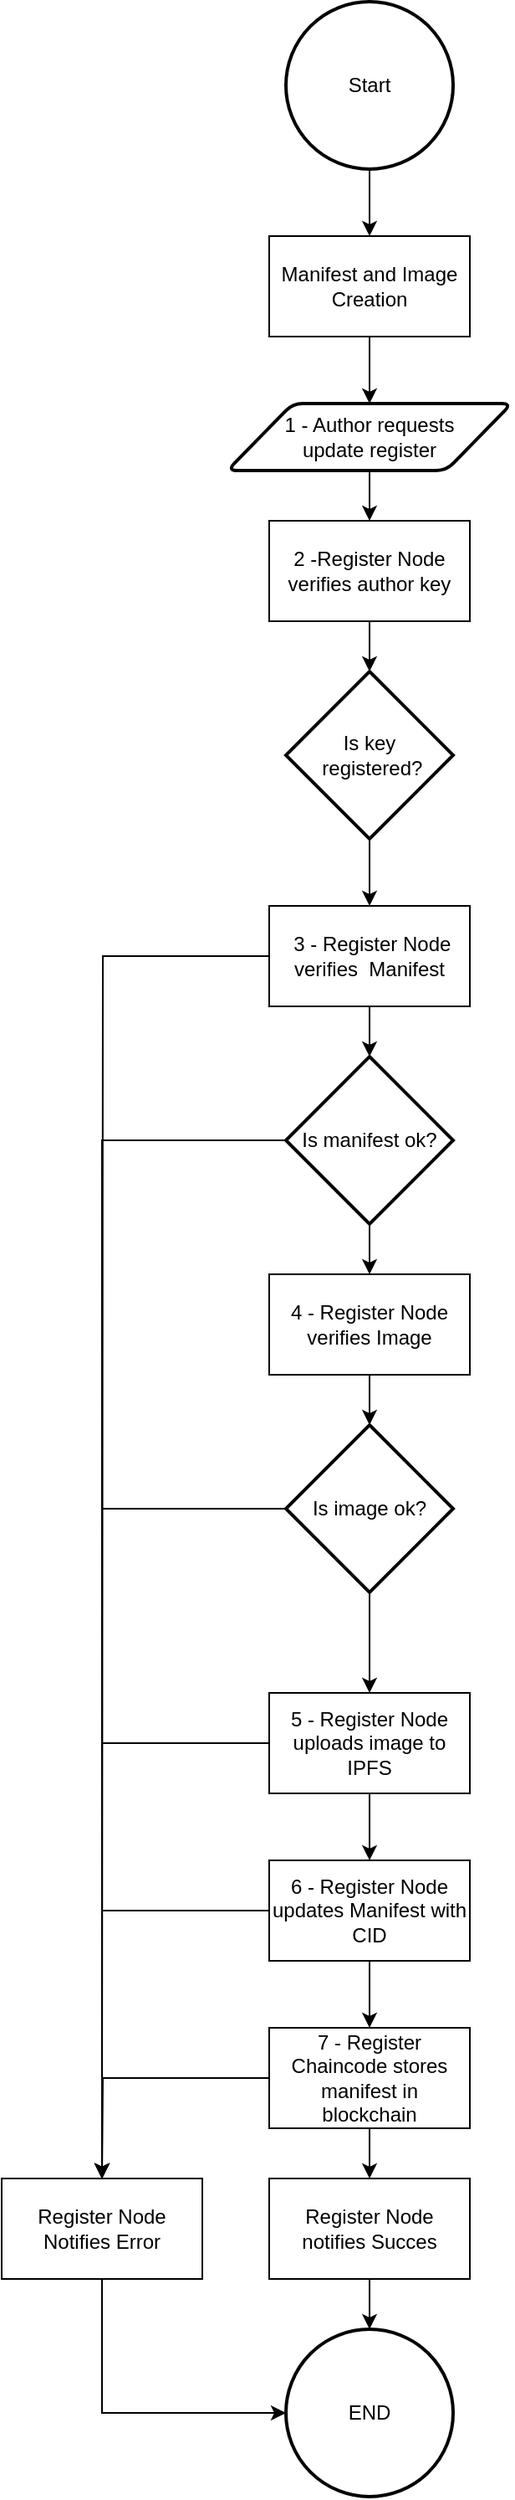 <mxfile version="20.8.3" type="device"><diagram id="uyJRmHJTvAIvo_FAG1FB" name="Página-1"><mxGraphModel dx="794" dy="726" grid="1" gridSize="10" guides="1" tooltips="1" connect="1" arrows="1" fold="1" page="1" pageScale="1" pageWidth="827" pageHeight="1169" math="0" shadow="0"><root><mxCell id="0"/><mxCell id="1" parent="0"/><mxCell id="f4rEyfrfASem_EFwhXCh-22" style="edgeStyle=orthogonalEdgeStyle;rounded=0;orthogonalLoop=1;jettySize=auto;html=1;exitX=0.5;exitY=1;exitDx=0;exitDy=0;exitPerimeter=0;" parent="1" source="f4rEyfrfASem_EFwhXCh-20" target="f4rEyfrfASem_EFwhXCh-21" edge="1"><mxGeometry relative="1" as="geometry"/></mxCell><mxCell id="f4rEyfrfASem_EFwhXCh-20" value="&lt;div&gt;Start&lt;/div&gt;" style="strokeWidth=2;html=1;shape=mxgraph.flowchart.start_2;whiteSpace=wrap;" parent="1" vertex="1"><mxGeometry x="330" y="210" width="100" height="100" as="geometry"/></mxCell><mxCell id="f4rEyfrfASem_EFwhXCh-24" style="edgeStyle=orthogonalEdgeStyle;rounded=0;orthogonalLoop=1;jettySize=auto;html=1;exitX=0.5;exitY=1;exitDx=0;exitDy=0;entryX=0.5;entryY=0;entryDx=0;entryDy=0;" parent="1" source="f4rEyfrfASem_EFwhXCh-21" target="f4rEyfrfASem_EFwhXCh-23" edge="1"><mxGeometry relative="1" as="geometry"/></mxCell><mxCell id="f4rEyfrfASem_EFwhXCh-21" value="Manifest and Image Creation" style="rounded=0;whiteSpace=wrap;html=1;" parent="1" vertex="1"><mxGeometry x="320" y="350" width="120" height="60" as="geometry"/></mxCell><mxCell id="f4rEyfrfASem_EFwhXCh-26" style="edgeStyle=orthogonalEdgeStyle;rounded=0;orthogonalLoop=1;jettySize=auto;html=1;exitX=0.5;exitY=1;exitDx=0;exitDy=0;entryX=0.5;entryY=0;entryDx=0;entryDy=0;" parent="1" source="f4rEyfrfASem_EFwhXCh-23" target="f4rEyfrfASem_EFwhXCh-25" edge="1"><mxGeometry relative="1" as="geometry"/></mxCell><mxCell id="f4rEyfrfASem_EFwhXCh-23" value="&lt;div&gt;1 - Author requests &lt;br&gt;&lt;/div&gt;&lt;div&gt;update register&lt;/div&gt;" style="shape=parallelogram;html=1;strokeWidth=2;perimeter=parallelogramPerimeter;whiteSpace=wrap;rounded=1;arcSize=12;size=0.23;" parent="1" vertex="1"><mxGeometry x="295" y="450" width="170" height="40" as="geometry"/></mxCell><mxCell id="f4rEyfrfASem_EFwhXCh-28" style="edgeStyle=orthogonalEdgeStyle;rounded=0;orthogonalLoop=1;jettySize=auto;html=1;exitX=0.5;exitY=1;exitDx=0;exitDy=0;entryX=0.5;entryY=0;entryDx=0;entryDy=0;entryPerimeter=0;" parent="1" source="f4rEyfrfASem_EFwhXCh-25" target="f4rEyfrfASem_EFwhXCh-27" edge="1"><mxGeometry relative="1" as="geometry"/></mxCell><mxCell id="f4rEyfrfASem_EFwhXCh-25" value="2 -Register Node verifies author key" style="rounded=0;whiteSpace=wrap;html=1;" parent="1" vertex="1"><mxGeometry x="320" y="520" width="120" height="60" as="geometry"/></mxCell><mxCell id="f4rEyfrfASem_EFwhXCh-32" style="edgeStyle=orthogonalEdgeStyle;rounded=0;orthogonalLoop=1;jettySize=auto;html=1;exitX=0.5;exitY=1;exitDx=0;exitDy=0;exitPerimeter=0;entryX=0.5;entryY=0;entryDx=0;entryDy=0;" parent="1" source="f4rEyfrfASem_EFwhXCh-27" target="f4rEyfrfASem_EFwhXCh-30" edge="1"><mxGeometry relative="1" as="geometry"/></mxCell><mxCell id="f4rEyfrfASem_EFwhXCh-27" value="&lt;div&gt;Is key&lt;/div&gt;&lt;div&gt;&amp;nbsp;registered?&lt;/div&gt;" style="strokeWidth=2;html=1;shape=mxgraph.flowchart.decision;whiteSpace=wrap;" parent="1" vertex="1"><mxGeometry x="330" y="610" width="100" height="100" as="geometry"/></mxCell><mxCell id="f4rEyfrfASem_EFwhXCh-29" style="edgeStyle=orthogonalEdgeStyle;rounded=0;orthogonalLoop=1;jettySize=auto;html=1;exitX=0.5;exitY=1;exitDx=0;exitDy=0;entryX=0.5;entryY=0;entryDx=0;entryDy=0;entryPerimeter=0;" parent="1" source="f4rEyfrfASem_EFwhXCh-30" target="f4rEyfrfASem_EFwhXCh-31" edge="1"><mxGeometry relative="1" as="geometry"/></mxCell><mxCell id="f4rEyfrfASem_EFwhXCh-48" style="edgeStyle=orthogonalEdgeStyle;rounded=0;orthogonalLoop=1;jettySize=auto;html=1;exitX=0;exitY=0.5;exitDx=0;exitDy=0;" parent="1" source="f4rEyfrfASem_EFwhXCh-30" edge="1"><mxGeometry relative="1" as="geometry"><mxPoint x="220" y="1510" as="targetPoint"/></mxGeometry></mxCell><mxCell id="f4rEyfrfASem_EFwhXCh-30" value="&amp;nbsp;3 - Register Node verifies&amp;nbsp; Manifest" style="rounded=0;whiteSpace=wrap;html=1;" parent="1" vertex="1"><mxGeometry x="320" y="750" width="120" height="60" as="geometry"/></mxCell><mxCell id="f4rEyfrfASem_EFwhXCh-36" style="edgeStyle=orthogonalEdgeStyle;rounded=0;orthogonalLoop=1;jettySize=auto;html=1;exitX=0.5;exitY=1;exitDx=0;exitDy=0;exitPerimeter=0;entryX=0.5;entryY=0;entryDx=0;entryDy=0;" parent="1" source="f4rEyfrfASem_EFwhXCh-31" target="f4rEyfrfASem_EFwhXCh-34" edge="1"><mxGeometry relative="1" as="geometry"/></mxCell><mxCell id="f4rEyfrfASem_EFwhXCh-47" style="edgeStyle=orthogonalEdgeStyle;rounded=0;orthogonalLoop=1;jettySize=auto;html=1;exitX=0;exitY=0.5;exitDx=0;exitDy=0;exitPerimeter=0;" parent="1" source="f4rEyfrfASem_EFwhXCh-31" target="f4rEyfrfASem_EFwhXCh-45" edge="1"><mxGeometry relative="1" as="geometry"/></mxCell><mxCell id="f4rEyfrfASem_EFwhXCh-31" value="Is manifest ok?" style="strokeWidth=2;html=1;shape=mxgraph.flowchart.decision;whiteSpace=wrap;" parent="1" vertex="1"><mxGeometry x="330" y="840" width="100" height="100" as="geometry"/></mxCell><mxCell id="f4rEyfrfASem_EFwhXCh-33" style="edgeStyle=orthogonalEdgeStyle;rounded=0;orthogonalLoop=1;jettySize=auto;html=1;exitX=0.5;exitY=1;exitDx=0;exitDy=0;entryX=0.5;entryY=0;entryDx=0;entryDy=0;entryPerimeter=0;" parent="1" source="f4rEyfrfASem_EFwhXCh-34" target="f4rEyfrfASem_EFwhXCh-35" edge="1"><mxGeometry relative="1" as="geometry"/></mxCell><mxCell id="f4rEyfrfASem_EFwhXCh-34" value="4 - Register Node verifies Image" style="rounded=0;whiteSpace=wrap;html=1;" parent="1" vertex="1"><mxGeometry x="320" y="970" width="120" height="60" as="geometry"/></mxCell><mxCell id="f4rEyfrfASem_EFwhXCh-39" style="edgeStyle=orthogonalEdgeStyle;rounded=0;orthogonalLoop=1;jettySize=auto;html=1;exitX=0.5;exitY=1;exitDx=0;exitDy=0;exitPerimeter=0;" parent="1" source="f4rEyfrfASem_EFwhXCh-35" target="f4rEyfrfASem_EFwhXCh-37" edge="1"><mxGeometry relative="1" as="geometry"/></mxCell><mxCell id="f4rEyfrfASem_EFwhXCh-46" style="edgeStyle=orthogonalEdgeStyle;rounded=0;orthogonalLoop=1;jettySize=auto;html=1;exitX=0;exitY=0.5;exitDx=0;exitDy=0;exitPerimeter=0;entryX=0.5;entryY=0;entryDx=0;entryDy=0;" parent="1" source="f4rEyfrfASem_EFwhXCh-35" target="f4rEyfrfASem_EFwhXCh-45" edge="1"><mxGeometry relative="1" as="geometry"/></mxCell><mxCell id="f4rEyfrfASem_EFwhXCh-35" value="Is image ok?" style="strokeWidth=2;html=1;shape=mxgraph.flowchart.decision;whiteSpace=wrap;" parent="1" vertex="1"><mxGeometry x="330" y="1060" width="100" height="100" as="geometry"/></mxCell><mxCell id="f4rEyfrfASem_EFwhXCh-40" style="edgeStyle=orthogonalEdgeStyle;rounded=0;orthogonalLoop=1;jettySize=auto;html=1;exitX=0.5;exitY=1;exitDx=0;exitDy=0;entryX=0.5;entryY=0;entryDx=0;entryDy=0;" parent="1" source="f4rEyfrfASem_EFwhXCh-37" target="f4rEyfrfASem_EFwhXCh-38" edge="1"><mxGeometry relative="1" as="geometry"/></mxCell><mxCell id="DEyx-EqKkWy_u4wCyX8z-1" style="edgeStyle=orthogonalEdgeStyle;rounded=0;orthogonalLoop=1;jettySize=auto;html=1;exitX=0;exitY=0.5;exitDx=0;exitDy=0;entryX=0.5;entryY=0;entryDx=0;entryDy=0;" edge="1" parent="1" source="f4rEyfrfASem_EFwhXCh-37" target="f4rEyfrfASem_EFwhXCh-45"><mxGeometry relative="1" as="geometry"/></mxCell><mxCell id="f4rEyfrfASem_EFwhXCh-37" value="5 - Register Node uploads image to IPFS" style="rounded=0;whiteSpace=wrap;html=1;" parent="1" vertex="1"><mxGeometry x="320" y="1220" width="120" height="60" as="geometry"/></mxCell><mxCell id="f4rEyfrfASem_EFwhXCh-42" style="edgeStyle=orthogonalEdgeStyle;rounded=0;orthogonalLoop=1;jettySize=auto;html=1;exitX=0.5;exitY=1;exitDx=0;exitDy=0;" parent="1" source="f4rEyfrfASem_EFwhXCh-38" target="f4rEyfrfASem_EFwhXCh-41" edge="1"><mxGeometry relative="1" as="geometry"/></mxCell><mxCell id="DEyx-EqKkWy_u4wCyX8z-5" style="edgeStyle=orthogonalEdgeStyle;rounded=0;orthogonalLoop=1;jettySize=auto;html=1;exitX=0;exitY=0.5;exitDx=0;exitDy=0;entryX=0.5;entryY=0;entryDx=0;entryDy=0;" edge="1" parent="1" source="f4rEyfrfASem_EFwhXCh-38" target="f4rEyfrfASem_EFwhXCh-45"><mxGeometry relative="1" as="geometry"/></mxCell><mxCell id="f4rEyfrfASem_EFwhXCh-38" value="6 - Register Node updates Manifest with CID" style="rounded=0;whiteSpace=wrap;html=1;" parent="1" vertex="1"><mxGeometry x="320" y="1320" width="120" height="60" as="geometry"/></mxCell><mxCell id="f4rEyfrfASem_EFwhXCh-44" style="edgeStyle=orthogonalEdgeStyle;rounded=0;orthogonalLoop=1;jettySize=auto;html=1;exitX=0.5;exitY=1;exitDx=0;exitDy=0;entryX=0.5;entryY=0;entryDx=0;entryDy=0;" parent="1" source="f4rEyfrfASem_EFwhXCh-41" target="f4rEyfrfASem_EFwhXCh-43" edge="1"><mxGeometry relative="1" as="geometry"/></mxCell><mxCell id="DEyx-EqKkWy_u4wCyX8z-6" style="edgeStyle=orthogonalEdgeStyle;rounded=0;orthogonalLoop=1;jettySize=auto;html=1;exitX=0;exitY=0.5;exitDx=0;exitDy=0;" edge="1" parent="1" source="f4rEyfrfASem_EFwhXCh-41"><mxGeometry relative="1" as="geometry"><mxPoint x="220" y="1510" as="targetPoint"/></mxGeometry></mxCell><mxCell id="f4rEyfrfASem_EFwhXCh-41" value="7 - Register Chaincode stores manifest in blockchain" style="rounded=0;whiteSpace=wrap;html=1;" parent="1" vertex="1"><mxGeometry x="320" y="1420" width="120" height="60" as="geometry"/></mxCell><mxCell id="f4rEyfrfASem_EFwhXCh-50" style="edgeStyle=orthogonalEdgeStyle;rounded=0;orthogonalLoop=1;jettySize=auto;html=1;exitX=0.5;exitY=1;exitDx=0;exitDy=0;" parent="1" source="f4rEyfrfASem_EFwhXCh-43" target="f4rEyfrfASem_EFwhXCh-49" edge="1"><mxGeometry relative="1" as="geometry"/></mxCell><mxCell id="f4rEyfrfASem_EFwhXCh-43" value="Register Node notifies Succes" style="rounded=0;whiteSpace=wrap;html=1;" parent="1" vertex="1"><mxGeometry x="320" y="1510" width="120" height="60" as="geometry"/></mxCell><mxCell id="DEyx-EqKkWy_u4wCyX8z-7" style="edgeStyle=orthogonalEdgeStyle;rounded=0;orthogonalLoop=1;jettySize=auto;html=1;exitX=0.5;exitY=1;exitDx=0;exitDy=0;entryX=0;entryY=0.5;entryDx=0;entryDy=0;entryPerimeter=0;" edge="1" parent="1" source="f4rEyfrfASem_EFwhXCh-45" target="f4rEyfrfASem_EFwhXCh-49"><mxGeometry relative="1" as="geometry"/></mxCell><mxCell id="f4rEyfrfASem_EFwhXCh-45" value="Register Node Notifies Error" style="rounded=0;whiteSpace=wrap;html=1;" parent="1" vertex="1"><mxGeometry x="160" y="1510" width="120" height="60" as="geometry"/></mxCell><mxCell id="f4rEyfrfASem_EFwhXCh-49" value="END" style="strokeWidth=2;html=1;shape=mxgraph.flowchart.start_2;whiteSpace=wrap;" parent="1" vertex="1"><mxGeometry x="330" y="1600" width="100" height="100" as="geometry"/></mxCell></root></mxGraphModel></diagram></mxfile>